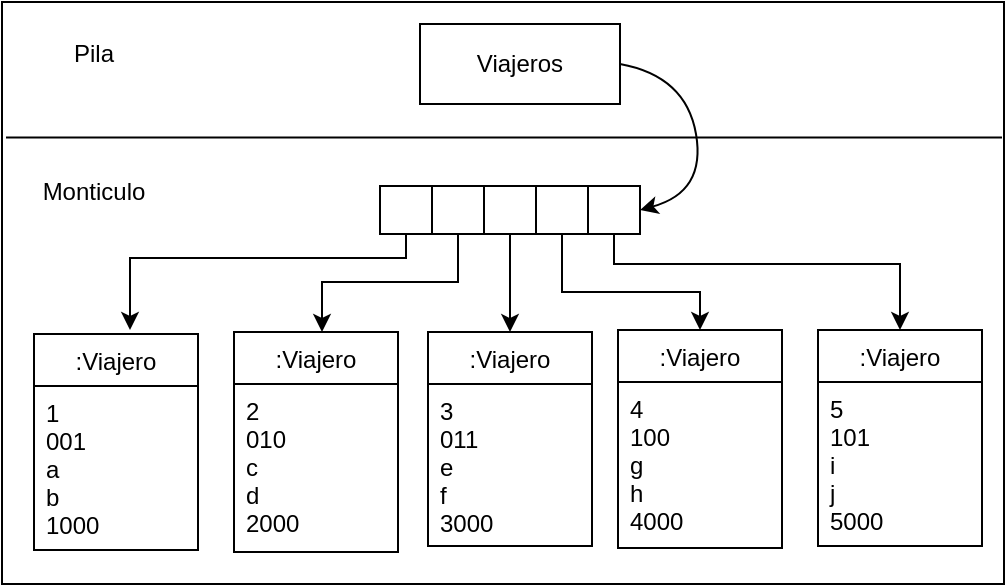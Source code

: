 <mxfile version="21.2.1" type="device">
  <diagram id="vlQ4cCGF7pmTiZOiMdaH" name="Page-1">
    <mxGraphModel dx="922" dy="445" grid="0" gridSize="10" guides="1" tooltips="1" connect="1" arrows="1" fold="1" page="1" pageScale="1" pageWidth="827" pageHeight="1169" math="0" shadow="0">
      <root>
        <mxCell id="0" />
        <mxCell id="1" parent="0" />
        <mxCell id="yZ7onQmTQ14Sr_SoaYTW-3" value="" style="rounded=0;whiteSpace=wrap;html=1;" vertex="1" parent="1">
          <mxGeometry x="65" y="196" width="501" height="291" as="geometry" />
        </mxCell>
        <mxCell id="QUbH-xGFo9RlOZZimAHY-6" value="Pila" style="text;html=1;strokeColor=none;fillColor=none;align=center;verticalAlign=middle;whiteSpace=wrap;rounded=0;" parent="1" vertex="1">
          <mxGeometry x="81" y="207" width="60" height="30" as="geometry" />
        </mxCell>
        <mxCell id="QUbH-xGFo9RlOZZimAHY-8" value="Monticulo" style="text;html=1;strokeColor=none;fillColor=none;align=center;verticalAlign=middle;whiteSpace=wrap;rounded=0;" parent="1" vertex="1">
          <mxGeometry x="81" y="276" width="60" height="30" as="geometry" />
        </mxCell>
        <mxCell id="QUbH-xGFo9RlOZZimAHY-27" value="Viajeros" style="whiteSpace=wrap;html=1;align=center;" parent="1" vertex="1">
          <mxGeometry x="274" y="207" width="100" height="40" as="geometry" />
        </mxCell>
        <mxCell id="QUbH-xGFo9RlOZZimAHY-42" value="" style="rounded=0;whiteSpace=wrap;html=1;" parent="1" vertex="1">
          <mxGeometry x="254" y="288" width="26" height="24" as="geometry" />
        </mxCell>
        <mxCell id="QUbH-xGFo9RlOZZimAHY-43" value="" style="rounded=0;whiteSpace=wrap;html=1;" parent="1" vertex="1">
          <mxGeometry x="280" y="288" width="26" height="24" as="geometry" />
        </mxCell>
        <mxCell id="QUbH-xGFo9RlOZZimAHY-44" value="" style="rounded=0;whiteSpace=wrap;html=1;" parent="1" vertex="1">
          <mxGeometry x="358" y="288" width="26" height="24" as="geometry" />
        </mxCell>
        <mxCell id="QUbH-xGFo9RlOZZimAHY-45" value="" style="rounded=0;whiteSpace=wrap;html=1;" parent="1" vertex="1">
          <mxGeometry x="306" y="288" width="26" height="24" as="geometry" />
        </mxCell>
        <mxCell id="QUbH-xGFo9RlOZZimAHY-46" value="" style="rounded=0;whiteSpace=wrap;html=1;" parent="1" vertex="1">
          <mxGeometry x="332" y="288" width="26" height="24" as="geometry" />
        </mxCell>
        <mxCell id="QUbH-xGFo9RlOZZimAHY-47" value="" style="curved=1;endArrow=classic;html=1;rounded=0;exitX=1;exitY=0.5;exitDx=0;exitDy=0;entryX=1;entryY=0.5;entryDx=0;entryDy=0;" parent="1" source="QUbH-xGFo9RlOZZimAHY-27" target="QUbH-xGFo9RlOZZimAHY-44" edge="1">
          <mxGeometry width="50" height="50" relative="1" as="geometry">
            <mxPoint x="493" y="270" as="sourcePoint" />
            <mxPoint x="543" y="220" as="targetPoint" />
            <Array as="points">
              <mxPoint x="407" y="233" />
              <mxPoint x="417" y="291" />
            </Array>
          </mxGeometry>
        </mxCell>
        <mxCell id="QUbH-xGFo9RlOZZimAHY-48" value=":Viajero" style="swimlane;fontStyle=0;childLayout=stackLayout;horizontal=1;startSize=26;fillColor=none;horizontalStack=0;resizeParent=1;resizeParentMax=0;resizeLast=0;collapsible=1;marginBottom=0;" parent="1" vertex="1">
          <mxGeometry x="81" y="362" width="82" height="108" as="geometry" />
        </mxCell>
        <mxCell id="QUbH-xGFo9RlOZZimAHY-49" value="1&#xa;001&#xa;a&#xa;b&#xa;1000" style="text;strokeColor=none;fillColor=none;align=left;verticalAlign=top;spacingLeft=4;spacingRight=4;overflow=hidden;rotatable=0;points=[[0,0.5],[1,0.5]];portConstraint=eastwest;" parent="QUbH-xGFo9RlOZZimAHY-48" vertex="1">
          <mxGeometry y="26" width="82" height="82" as="geometry" />
        </mxCell>
        <mxCell id="QUbH-xGFo9RlOZZimAHY-52" value=":Viajero" style="swimlane;fontStyle=0;childLayout=stackLayout;horizontal=1;startSize=26;fillColor=none;horizontalStack=0;resizeParent=1;resizeParentMax=0;resizeLast=0;collapsible=1;marginBottom=0;" parent="1" vertex="1">
          <mxGeometry x="181" y="361" width="82" height="110" as="geometry" />
        </mxCell>
        <mxCell id="QUbH-xGFo9RlOZZimAHY-53" value="2&#xa;010&#xa;c&#xa;d&#xa;2000" style="text;strokeColor=none;fillColor=none;align=left;verticalAlign=top;spacingLeft=4;spacingRight=4;overflow=hidden;rotatable=0;points=[[0,0.5],[1,0.5]];portConstraint=eastwest;" parent="QUbH-xGFo9RlOZZimAHY-52" vertex="1">
          <mxGeometry y="26" width="82" height="84" as="geometry" />
        </mxCell>
        <mxCell id="QUbH-xGFo9RlOZZimAHY-56" value=":Viajero" style="swimlane;fontStyle=0;childLayout=stackLayout;horizontal=1;startSize=26;fillColor=none;horizontalStack=0;resizeParent=1;resizeParentMax=0;resizeLast=0;collapsible=1;marginBottom=0;" parent="1" vertex="1">
          <mxGeometry x="278" y="361" width="82" height="107" as="geometry" />
        </mxCell>
        <mxCell id="QUbH-xGFo9RlOZZimAHY-57" value="3&#xa;011&#xa;e&#xa;f&#xa;3000" style="text;strokeColor=none;fillColor=none;align=left;verticalAlign=top;spacingLeft=4;spacingRight=4;overflow=hidden;rotatable=0;points=[[0,0.5],[1,0.5]];portConstraint=eastwest;" parent="QUbH-xGFo9RlOZZimAHY-56" vertex="1">
          <mxGeometry y="26" width="82" height="81" as="geometry" />
        </mxCell>
        <mxCell id="QUbH-xGFo9RlOZZimAHY-60" value=":Viajero" style="swimlane;fontStyle=0;childLayout=stackLayout;horizontal=1;startSize=26;fillColor=none;horizontalStack=0;resizeParent=1;resizeParentMax=0;resizeLast=0;collapsible=1;marginBottom=0;" parent="1" vertex="1">
          <mxGeometry x="473" y="360" width="82" height="108" as="geometry" />
        </mxCell>
        <mxCell id="QUbH-xGFo9RlOZZimAHY-61" value="5&#xa;101&#xa;i&#xa;j&#xa;5000" style="text;strokeColor=none;fillColor=none;align=left;verticalAlign=top;spacingLeft=4;spacingRight=4;overflow=hidden;rotatable=0;points=[[0,0.5],[1,0.5]];portConstraint=eastwest;" parent="QUbH-xGFo9RlOZZimAHY-60" vertex="1">
          <mxGeometry y="26" width="82" height="82" as="geometry" />
        </mxCell>
        <mxCell id="QUbH-xGFo9RlOZZimAHY-64" value=":Viajero" style="swimlane;fontStyle=0;childLayout=stackLayout;horizontal=1;startSize=26;fillColor=none;horizontalStack=0;resizeParent=1;resizeParentMax=0;resizeLast=0;collapsible=1;marginBottom=0;" parent="1" vertex="1">
          <mxGeometry x="373" y="360" width="82" height="109" as="geometry" />
        </mxCell>
        <mxCell id="QUbH-xGFo9RlOZZimAHY-65" value="4&#xa;100&#xa;g&#xa;h&#xa;4000" style="text;strokeColor=none;fillColor=none;align=left;verticalAlign=top;spacingLeft=4;spacingRight=4;overflow=hidden;rotatable=0;points=[[0,0.5],[1,0.5]];portConstraint=eastwest;" parent="QUbH-xGFo9RlOZZimAHY-64" vertex="1">
          <mxGeometry y="26" width="82" height="83" as="geometry" />
        </mxCell>
        <mxCell id="QUbH-xGFo9RlOZZimAHY-69" value="" style="edgeStyle=segmentEdgeStyle;endArrow=classic;html=1;rounded=0;exitX=0.5;exitY=1;exitDx=0;exitDy=0;" parent="1" source="QUbH-xGFo9RlOZZimAHY-42" edge="1">
          <mxGeometry width="50" height="50" relative="1" as="geometry">
            <mxPoint x="181" y="366" as="sourcePoint" />
            <mxPoint x="129" y="360" as="targetPoint" />
            <Array as="points">
              <mxPoint x="267" y="324" />
              <mxPoint x="129" y="324" />
            </Array>
          </mxGeometry>
        </mxCell>
        <mxCell id="QUbH-xGFo9RlOZZimAHY-71" value="" style="edgeStyle=segmentEdgeStyle;endArrow=classic;html=1;rounded=0;exitX=0.5;exitY=1;exitDx=0;exitDy=0;" parent="1" source="QUbH-xGFo9RlOZZimAHY-43" target="QUbH-xGFo9RlOZZimAHY-52" edge="1">
          <mxGeometry width="50" height="50" relative="1" as="geometry">
            <mxPoint x="232" y="386" as="sourcePoint" />
            <mxPoint x="252" y="460" as="targetPoint" />
            <Array as="points">
              <mxPoint x="293" y="336" />
              <mxPoint x="225" y="336" />
            </Array>
          </mxGeometry>
        </mxCell>
        <mxCell id="QUbH-xGFo9RlOZZimAHY-72" value="" style="edgeStyle=segmentEdgeStyle;endArrow=classic;html=1;rounded=0;exitX=0.5;exitY=1;exitDx=0;exitDy=0;entryX=0.5;entryY=0;entryDx=0;entryDy=0;" parent="1" source="QUbH-xGFo9RlOZZimAHY-45" target="QUbH-xGFo9RlOZZimAHY-56" edge="1">
          <mxGeometry width="50" height="50" relative="1" as="geometry">
            <mxPoint x="365" y="381" as="sourcePoint" />
            <mxPoint x="415" y="331" as="targetPoint" />
            <Array as="points">
              <mxPoint x="319" y="347" />
              <mxPoint x="319" y="347" />
            </Array>
          </mxGeometry>
        </mxCell>
        <mxCell id="QUbH-xGFo9RlOZZimAHY-73" value="" style="edgeStyle=segmentEdgeStyle;endArrow=classic;html=1;rounded=0;entryX=0.5;entryY=0;entryDx=0;entryDy=0;exitX=0.5;exitY=1;exitDx=0;exitDy=0;" parent="1" source="QUbH-xGFo9RlOZZimAHY-44" target="QUbH-xGFo9RlOZZimAHY-60" edge="1">
          <mxGeometry width="50" height="50" relative="1" as="geometry">
            <mxPoint x="442" y="360" as="sourcePoint" />
            <mxPoint x="492" y="310" as="targetPoint" />
            <Array as="points">
              <mxPoint x="371" y="327" />
              <mxPoint x="514" y="327" />
            </Array>
          </mxGeometry>
        </mxCell>
        <mxCell id="yZ7onQmTQ14Sr_SoaYTW-1" value="" style="edgeStyle=segmentEdgeStyle;endArrow=classic;html=1;rounded=0;exitX=0.5;exitY=1;exitDx=0;exitDy=0;entryX=0.5;entryY=0;entryDx=0;entryDy=0;" edge="1" parent="1" source="QUbH-xGFo9RlOZZimAHY-46" target="QUbH-xGFo9RlOZZimAHY-64">
          <mxGeometry width="50" height="50" relative="1" as="geometry">
            <mxPoint x="400" y="337" as="sourcePoint" />
            <mxPoint x="332" y="386" as="targetPoint" />
            <Array as="points">
              <mxPoint x="345" y="341" />
              <mxPoint x="414" y="341" />
            </Array>
          </mxGeometry>
        </mxCell>
        <mxCell id="yZ7onQmTQ14Sr_SoaYTW-5" value="" style="endArrow=none;html=1;rounded=0;exitX=0.004;exitY=0.233;exitDx=0;exitDy=0;exitPerimeter=0;entryX=0.998;entryY=0.233;entryDx=0;entryDy=0;entryPerimeter=0;" edge="1" parent="1" source="yZ7onQmTQ14Sr_SoaYTW-3" target="yZ7onQmTQ14Sr_SoaYTW-3">
          <mxGeometry width="50" height="50" relative="1" as="geometry">
            <mxPoint x="224" y="313" as="sourcePoint" />
            <mxPoint x="274" y="263" as="targetPoint" />
          </mxGeometry>
        </mxCell>
      </root>
    </mxGraphModel>
  </diagram>
</mxfile>
